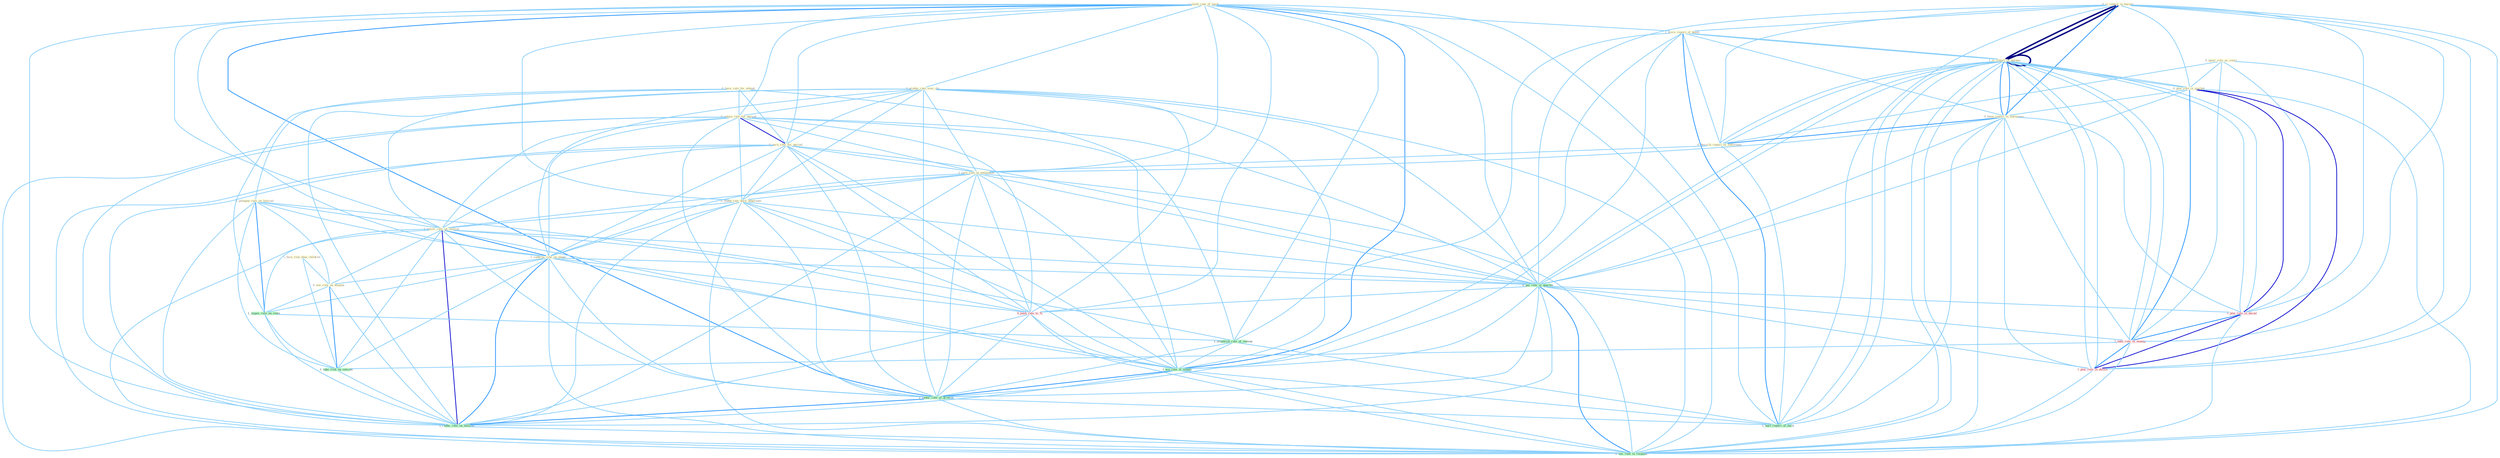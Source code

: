 Graph G{ 
    node
    [shape=polygon,style=filled,width=.5,height=.06,color="#BDFCC9",fixedsize=true,fontsize=4,
    fontcolor="#2f4f4f"];
    {node
    [color="#ffffe0", fontcolor="#8b7d6b"] "1_slash_rate_of_taxat " "0_is_report_in_bureau " "1_were_report_of_death " "0_have_rule_for_attend " "0_produc_rate_over_dai " "1_face_risk_than_children " "0_ignor_role_as_sourc " "1_is_report_in_bureau " "0_retain_rate_for_period " "0_earn_rate_for_period " "1_postpon_rule_on_lawsuit " "0_plai_role_in_market " "0_been_report_in_entitynam " "0_describ_report_as_entitynam " "1_is_report_in_bureau " "1_turn_rate_at_entitynam " "0_found_rate_dure_othernum " "1_lower_rate_on_million " "1_confirm_rate_on_paper " "0_see_risk_on_dimens "}
{node [color="#fff0f5", fontcolor="#b22222"] "0_push_rate_to_% " "1_plai_role_in_decad " "1_take_role_in_manag " "1_plai_role_in_declin "}
edge [color="#B0E2FF"];

	"1_slash_rate_of_taxat " -- "1_were_report_of_death " [w="1", color="#87cefa" ];
	"1_slash_rate_of_taxat " -- "0_produc_rate_over_dai " [w="1", color="#87cefa" ];
	"1_slash_rate_of_taxat " -- "0_retain_rate_for_period " [w="1", color="#87cefa" ];
	"1_slash_rate_of_taxat " -- "0_earn_rate_for_period " [w="1", color="#87cefa" ];
	"1_slash_rate_of_taxat " -- "1_turn_rate_at_entitynam " [w="1", color="#87cefa" ];
	"1_slash_rate_of_taxat " -- "0_found_rate_dure_othernum " [w="1", color="#87cefa" ];
	"1_slash_rate_of_taxat " -- "1_lower_rate_on_million " [w="1", color="#87cefa" ];
	"1_slash_rate_of_taxat " -- "1_confirm_rate_on_paper " [w="1", color="#87cefa" ];
	"1_slash_rate_of_taxat " -- "0_pai_rate_in_quarter " [w="1", color="#87cefa" ];
	"1_slash_rate_of_taxat " -- "0_push_rate_to_% " [w="1", color="#87cefa" ];
	"1_slash_rate_of_taxat " -- "1_establish_rule_of_immun " [w="1", color="#87cefa" ];
	"1_slash_rate_of_taxat " -- "1_wa_rate_of_month " [w="2", color="#1e90ff" , len=0.8];
	"1_slash_rate_of_taxat " -- "1_reduc_rate_of_growth " [w="2", color="#1e90ff" , len=0.8];
	"1_slash_rate_of_taxat " -- "1_reduc_rate_on_million " [w="1", color="#87cefa" ];
	"1_slash_rate_of_taxat " -- "1_hurt_report_of_earn " [w="1", color="#87cefa" ];
	"1_slash_rate_of_taxat " -- "0_eas_rate_in_respons " [w="1", color="#87cefa" ];
	"0_is_report_in_bureau " -- "1_were_report_of_death " [w="1", color="#87cefa" ];
	"0_is_report_in_bureau " -- "1_is_report_in_bureau " [w="4", style=bold, color="#000080", len=0.4];
	"0_is_report_in_bureau " -- "0_plai_role_in_market " [w="1", color="#87cefa" ];
	"0_is_report_in_bureau " -- "0_been_report_in_entitynam " [w="2", color="#1e90ff" , len=0.8];
	"0_is_report_in_bureau " -- "0_describ_report_as_entitynam " [w="1", color="#87cefa" ];
	"0_is_report_in_bureau " -- "1_is_report_in_bureau " [w="4", style=bold, color="#000080", len=0.4];
	"0_is_report_in_bureau " -- "0_pai_rate_in_quarter " [w="1", color="#87cefa" ];
	"0_is_report_in_bureau " -- "1_plai_role_in_decad " [w="1", color="#87cefa" ];
	"0_is_report_in_bureau " -- "1_take_role_in_manag " [w="1", color="#87cefa" ];
	"0_is_report_in_bureau " -- "1_plai_role_in_declin " [w="1", color="#87cefa" ];
	"0_is_report_in_bureau " -- "1_hurt_report_of_earn " [w="1", color="#87cefa" ];
	"0_is_report_in_bureau " -- "0_eas_rate_in_respons " [w="1", color="#87cefa" ];
	"1_were_report_of_death " -- "1_is_report_in_bureau " [w="1", color="#87cefa" ];
	"1_were_report_of_death " -- "0_been_report_in_entitynam " [w="1", color="#87cefa" ];
	"1_were_report_of_death " -- "0_describ_report_as_entitynam " [w="1", color="#87cefa" ];
	"1_were_report_of_death " -- "1_is_report_in_bureau " [w="1", color="#87cefa" ];
	"1_were_report_of_death " -- "1_establish_rule_of_immun " [w="1", color="#87cefa" ];
	"1_were_report_of_death " -- "1_wa_rate_of_month " [w="1", color="#87cefa" ];
	"1_were_report_of_death " -- "1_reduc_rate_of_growth " [w="1", color="#87cefa" ];
	"1_were_report_of_death " -- "1_hurt_report_of_earn " [w="2", color="#1e90ff" , len=0.8];
	"0_have_rule_for_attend " -- "0_retain_rate_for_period " [w="1", color="#87cefa" ];
	"0_have_rule_for_attend " -- "0_earn_rate_for_period " [w="1", color="#87cefa" ];
	"0_have_rule_for_attend " -- "1_postpon_rule_on_lawsuit " [w="1", color="#87cefa" ];
	"0_have_rule_for_attend " -- "1_impos_rule_on_state " [w="1", color="#87cefa" ];
	"0_have_rule_for_attend " -- "1_establish_rule_of_immun " [w="1", color="#87cefa" ];
	"0_produc_rate_over_dai " -- "0_retain_rate_for_period " [w="1", color="#87cefa" ];
	"0_produc_rate_over_dai " -- "0_earn_rate_for_period " [w="1", color="#87cefa" ];
	"0_produc_rate_over_dai " -- "1_turn_rate_at_entitynam " [w="1", color="#87cefa" ];
	"0_produc_rate_over_dai " -- "0_found_rate_dure_othernum " [w="1", color="#87cefa" ];
	"0_produc_rate_over_dai " -- "1_lower_rate_on_million " [w="1", color="#87cefa" ];
	"0_produc_rate_over_dai " -- "1_confirm_rate_on_paper " [w="1", color="#87cefa" ];
	"0_produc_rate_over_dai " -- "0_pai_rate_in_quarter " [w="1", color="#87cefa" ];
	"0_produc_rate_over_dai " -- "0_push_rate_to_% " [w="1", color="#87cefa" ];
	"0_produc_rate_over_dai " -- "1_wa_rate_of_month " [w="1", color="#87cefa" ];
	"0_produc_rate_over_dai " -- "1_reduc_rate_of_growth " [w="1", color="#87cefa" ];
	"0_produc_rate_over_dai " -- "1_reduc_rate_on_million " [w="1", color="#87cefa" ];
	"0_produc_rate_over_dai " -- "0_eas_rate_in_respons " [w="1", color="#87cefa" ];
	"1_face_risk_than_children " -- "0_see_risk_on_dimens " [w="1", color="#87cefa" ];
	"1_face_risk_than_children " -- "1_take_risk_on_outcom " [w="1", color="#87cefa" ];
	"0_ignor_role_as_sourc " -- "0_plai_role_in_market " [w="1", color="#87cefa" ];
	"0_ignor_role_as_sourc " -- "0_describ_report_as_entitynam " [w="1", color="#87cefa" ];
	"0_ignor_role_as_sourc " -- "1_plai_role_in_decad " [w="1", color="#87cefa" ];
	"0_ignor_role_as_sourc " -- "1_take_role_in_manag " [w="1", color="#87cefa" ];
	"0_ignor_role_as_sourc " -- "1_plai_role_in_declin " [w="1", color="#87cefa" ];
	"1_is_report_in_bureau " -- "0_plai_role_in_market " [w="1", color="#87cefa" ];
	"1_is_report_in_bureau " -- "0_been_report_in_entitynam " [w="2", color="#1e90ff" , len=0.8];
	"1_is_report_in_bureau " -- "0_describ_report_as_entitynam " [w="1", color="#87cefa" ];
	"1_is_report_in_bureau " -- "1_is_report_in_bureau " [w="4", style=bold, color="#000080", len=0.4];
	"1_is_report_in_bureau " -- "0_pai_rate_in_quarter " [w="1", color="#87cefa" ];
	"1_is_report_in_bureau " -- "1_plai_role_in_decad " [w="1", color="#87cefa" ];
	"1_is_report_in_bureau " -- "1_take_role_in_manag " [w="1", color="#87cefa" ];
	"1_is_report_in_bureau " -- "1_plai_role_in_declin " [w="1", color="#87cefa" ];
	"1_is_report_in_bureau " -- "1_hurt_report_of_earn " [w="1", color="#87cefa" ];
	"1_is_report_in_bureau " -- "0_eas_rate_in_respons " [w="1", color="#87cefa" ];
	"0_retain_rate_for_period " -- "0_earn_rate_for_period " [w="3", color="#0000cd" , len=0.6];
	"0_retain_rate_for_period " -- "1_turn_rate_at_entitynam " [w="1", color="#87cefa" ];
	"0_retain_rate_for_period " -- "0_found_rate_dure_othernum " [w="1", color="#87cefa" ];
	"0_retain_rate_for_period " -- "1_lower_rate_on_million " [w="1", color="#87cefa" ];
	"0_retain_rate_for_period " -- "1_confirm_rate_on_paper " [w="1", color="#87cefa" ];
	"0_retain_rate_for_period " -- "0_pai_rate_in_quarter " [w="1", color="#87cefa" ];
	"0_retain_rate_for_period " -- "0_push_rate_to_% " [w="1", color="#87cefa" ];
	"0_retain_rate_for_period " -- "1_wa_rate_of_month " [w="1", color="#87cefa" ];
	"0_retain_rate_for_period " -- "1_reduc_rate_of_growth " [w="1", color="#87cefa" ];
	"0_retain_rate_for_period " -- "1_reduc_rate_on_million " [w="1", color="#87cefa" ];
	"0_retain_rate_for_period " -- "0_eas_rate_in_respons " [w="1", color="#87cefa" ];
	"0_earn_rate_for_period " -- "1_turn_rate_at_entitynam " [w="1", color="#87cefa" ];
	"0_earn_rate_for_period " -- "0_found_rate_dure_othernum " [w="1", color="#87cefa" ];
	"0_earn_rate_for_period " -- "1_lower_rate_on_million " [w="1", color="#87cefa" ];
	"0_earn_rate_for_period " -- "1_confirm_rate_on_paper " [w="1", color="#87cefa" ];
	"0_earn_rate_for_period " -- "0_pai_rate_in_quarter " [w="1", color="#87cefa" ];
	"0_earn_rate_for_period " -- "0_push_rate_to_% " [w="1", color="#87cefa" ];
	"0_earn_rate_for_period " -- "1_wa_rate_of_month " [w="1", color="#87cefa" ];
	"0_earn_rate_for_period " -- "1_reduc_rate_of_growth " [w="1", color="#87cefa" ];
	"0_earn_rate_for_period " -- "1_reduc_rate_on_million " [w="1", color="#87cefa" ];
	"0_earn_rate_for_period " -- "0_eas_rate_in_respons " [w="1", color="#87cefa" ];
	"1_postpon_rule_on_lawsuit " -- "1_lower_rate_on_million " [w="1", color="#87cefa" ];
	"1_postpon_rule_on_lawsuit " -- "1_confirm_rate_on_paper " [w="1", color="#87cefa" ];
	"1_postpon_rule_on_lawsuit " -- "0_see_risk_on_dimens " [w="1", color="#87cefa" ];
	"1_postpon_rule_on_lawsuit " -- "1_impos_rule_on_state " [w="2", color="#1e90ff" , len=0.8];
	"1_postpon_rule_on_lawsuit " -- "1_take_risk_on_outcom " [w="1", color="#87cefa" ];
	"1_postpon_rule_on_lawsuit " -- "1_establish_rule_of_immun " [w="1", color="#87cefa" ];
	"1_postpon_rule_on_lawsuit " -- "1_reduc_rate_on_million " [w="1", color="#87cefa" ];
	"0_plai_role_in_market " -- "0_been_report_in_entitynam " [w="1", color="#87cefa" ];
	"0_plai_role_in_market " -- "1_is_report_in_bureau " [w="1", color="#87cefa" ];
	"0_plai_role_in_market " -- "0_pai_rate_in_quarter " [w="1", color="#87cefa" ];
	"0_plai_role_in_market " -- "1_plai_role_in_decad " [w="3", color="#0000cd" , len=0.6];
	"0_plai_role_in_market " -- "1_take_role_in_manag " [w="2", color="#1e90ff" , len=0.8];
	"0_plai_role_in_market " -- "1_plai_role_in_declin " [w="3", color="#0000cd" , len=0.6];
	"0_plai_role_in_market " -- "0_eas_rate_in_respons " [w="1", color="#87cefa" ];
	"0_been_report_in_entitynam " -- "0_describ_report_as_entitynam " [w="2", color="#1e90ff" , len=0.8];
	"0_been_report_in_entitynam " -- "1_is_report_in_bureau " [w="2", color="#1e90ff" , len=0.8];
	"0_been_report_in_entitynam " -- "1_turn_rate_at_entitynam " [w="1", color="#87cefa" ];
	"0_been_report_in_entitynam " -- "0_pai_rate_in_quarter " [w="1", color="#87cefa" ];
	"0_been_report_in_entitynam " -- "1_plai_role_in_decad " [w="1", color="#87cefa" ];
	"0_been_report_in_entitynam " -- "1_take_role_in_manag " [w="1", color="#87cefa" ];
	"0_been_report_in_entitynam " -- "1_plai_role_in_declin " [w="1", color="#87cefa" ];
	"0_been_report_in_entitynam " -- "1_hurt_report_of_earn " [w="1", color="#87cefa" ];
	"0_been_report_in_entitynam " -- "0_eas_rate_in_respons " [w="1", color="#87cefa" ];
	"0_describ_report_as_entitynam " -- "1_is_report_in_bureau " [w="1", color="#87cefa" ];
	"0_describ_report_as_entitynam " -- "1_turn_rate_at_entitynam " [w="1", color="#87cefa" ];
	"0_describ_report_as_entitynam " -- "1_hurt_report_of_earn " [w="1", color="#87cefa" ];
	"1_is_report_in_bureau " -- "0_pai_rate_in_quarter " [w="1", color="#87cefa" ];
	"1_is_report_in_bureau " -- "1_plai_role_in_decad " [w="1", color="#87cefa" ];
	"1_is_report_in_bureau " -- "1_take_role_in_manag " [w="1", color="#87cefa" ];
	"1_is_report_in_bureau " -- "1_plai_role_in_declin " [w="1", color="#87cefa" ];
	"1_is_report_in_bureau " -- "1_hurt_report_of_earn " [w="1", color="#87cefa" ];
	"1_is_report_in_bureau " -- "0_eas_rate_in_respons " [w="1", color="#87cefa" ];
	"1_turn_rate_at_entitynam " -- "0_found_rate_dure_othernum " [w="1", color="#87cefa" ];
	"1_turn_rate_at_entitynam " -- "1_lower_rate_on_million " [w="1", color="#87cefa" ];
	"1_turn_rate_at_entitynam " -- "1_confirm_rate_on_paper " [w="1", color="#87cefa" ];
	"1_turn_rate_at_entitynam " -- "0_pai_rate_in_quarter " [w="1", color="#87cefa" ];
	"1_turn_rate_at_entitynam " -- "0_push_rate_to_% " [w="1", color="#87cefa" ];
	"1_turn_rate_at_entitynam " -- "1_wa_rate_of_month " [w="1", color="#87cefa" ];
	"1_turn_rate_at_entitynam " -- "1_reduc_rate_of_growth " [w="1", color="#87cefa" ];
	"1_turn_rate_at_entitynam " -- "1_reduc_rate_on_million " [w="1", color="#87cefa" ];
	"1_turn_rate_at_entitynam " -- "0_eas_rate_in_respons " [w="1", color="#87cefa" ];
	"0_found_rate_dure_othernum " -- "1_lower_rate_on_million " [w="1", color="#87cefa" ];
	"0_found_rate_dure_othernum " -- "1_confirm_rate_on_paper " [w="1", color="#87cefa" ];
	"0_found_rate_dure_othernum " -- "0_pai_rate_in_quarter " [w="1", color="#87cefa" ];
	"0_found_rate_dure_othernum " -- "0_push_rate_to_% " [w="1", color="#87cefa" ];
	"0_found_rate_dure_othernum " -- "1_wa_rate_of_month " [w="1", color="#87cefa" ];
	"0_found_rate_dure_othernum " -- "1_reduc_rate_of_growth " [w="1", color="#87cefa" ];
	"0_found_rate_dure_othernum " -- "1_reduc_rate_on_million " [w="1", color="#87cefa" ];
	"0_found_rate_dure_othernum " -- "0_eas_rate_in_respons " [w="1", color="#87cefa" ];
	"1_lower_rate_on_million " -- "1_confirm_rate_on_paper " [w="2", color="#1e90ff" , len=0.8];
	"1_lower_rate_on_million " -- "0_see_risk_on_dimens " [w="1", color="#87cefa" ];
	"1_lower_rate_on_million " -- "1_impos_rule_on_state " [w="1", color="#87cefa" ];
	"1_lower_rate_on_million " -- "0_pai_rate_in_quarter " [w="1", color="#87cefa" ];
	"1_lower_rate_on_million " -- "0_push_rate_to_% " [w="1", color="#87cefa" ];
	"1_lower_rate_on_million " -- "1_take_risk_on_outcom " [w="1", color="#87cefa" ];
	"1_lower_rate_on_million " -- "1_wa_rate_of_month " [w="1", color="#87cefa" ];
	"1_lower_rate_on_million " -- "1_reduc_rate_of_growth " [w="1", color="#87cefa" ];
	"1_lower_rate_on_million " -- "1_reduc_rate_on_million " [w="3", color="#0000cd" , len=0.6];
	"1_lower_rate_on_million " -- "0_eas_rate_in_respons " [w="1", color="#87cefa" ];
	"1_confirm_rate_on_paper " -- "0_see_risk_on_dimens " [w="1", color="#87cefa" ];
	"1_confirm_rate_on_paper " -- "1_impos_rule_on_state " [w="1", color="#87cefa" ];
	"1_confirm_rate_on_paper " -- "0_pai_rate_in_quarter " [w="1", color="#87cefa" ];
	"1_confirm_rate_on_paper " -- "0_push_rate_to_% " [w="1", color="#87cefa" ];
	"1_confirm_rate_on_paper " -- "1_take_risk_on_outcom " [w="1", color="#87cefa" ];
	"1_confirm_rate_on_paper " -- "1_wa_rate_of_month " [w="1", color="#87cefa" ];
	"1_confirm_rate_on_paper " -- "1_reduc_rate_of_growth " [w="1", color="#87cefa" ];
	"1_confirm_rate_on_paper " -- "1_reduc_rate_on_million " [w="2", color="#1e90ff" , len=0.8];
	"1_confirm_rate_on_paper " -- "0_eas_rate_in_respons " [w="1", color="#87cefa" ];
	"0_see_risk_on_dimens " -- "1_impos_rule_on_state " [w="1", color="#87cefa" ];
	"0_see_risk_on_dimens " -- "1_take_risk_on_outcom " [w="2", color="#1e90ff" , len=0.8];
	"0_see_risk_on_dimens " -- "1_reduc_rate_on_million " [w="1", color="#87cefa" ];
	"1_impos_rule_on_state " -- "1_take_risk_on_outcom " [w="1", color="#87cefa" ];
	"1_impos_rule_on_state " -- "1_establish_rule_of_immun " [w="1", color="#87cefa" ];
	"1_impos_rule_on_state " -- "1_reduc_rate_on_million " [w="1", color="#87cefa" ];
	"0_pai_rate_in_quarter " -- "0_push_rate_to_% " [w="1", color="#87cefa" ];
	"0_pai_rate_in_quarter " -- "1_plai_role_in_decad " [w="1", color="#87cefa" ];
	"0_pai_rate_in_quarter " -- "1_take_role_in_manag " [w="1", color="#87cefa" ];
	"0_pai_rate_in_quarter " -- "1_plai_role_in_declin " [w="1", color="#87cefa" ];
	"0_pai_rate_in_quarter " -- "1_wa_rate_of_month " [w="1", color="#87cefa" ];
	"0_pai_rate_in_quarter " -- "1_reduc_rate_of_growth " [w="1", color="#87cefa" ];
	"0_pai_rate_in_quarter " -- "1_reduc_rate_on_million " [w="1", color="#87cefa" ];
	"0_pai_rate_in_quarter " -- "0_eas_rate_in_respons " [w="2", color="#1e90ff" , len=0.8];
	"0_push_rate_to_% " -- "1_wa_rate_of_month " [w="1", color="#87cefa" ];
	"0_push_rate_to_% " -- "1_reduc_rate_of_growth " [w="1", color="#87cefa" ];
	"0_push_rate_to_% " -- "1_reduc_rate_on_million " [w="1", color="#87cefa" ];
	"0_push_rate_to_% " -- "0_eas_rate_in_respons " [w="1", color="#87cefa" ];
	"1_plai_role_in_decad " -- "1_take_role_in_manag " [w="2", color="#1e90ff" , len=0.8];
	"1_plai_role_in_decad " -- "1_plai_role_in_declin " [w="3", color="#0000cd" , len=0.6];
	"1_plai_role_in_decad " -- "0_eas_rate_in_respons " [w="1", color="#87cefa" ];
	"1_take_role_in_manag " -- "1_take_risk_on_outcom " [w="1", color="#87cefa" ];
	"1_take_role_in_manag " -- "1_plai_role_in_declin " [w="2", color="#1e90ff" , len=0.8];
	"1_take_role_in_manag " -- "0_eas_rate_in_respons " [w="1", color="#87cefa" ];
	"1_take_risk_on_outcom " -- "1_reduc_rate_on_million " [w="1", color="#87cefa" ];
	"1_establish_rule_of_immun " -- "1_wa_rate_of_month " [w="1", color="#87cefa" ];
	"1_establish_rule_of_immun " -- "1_reduc_rate_of_growth " [w="1", color="#87cefa" ];
	"1_establish_rule_of_immun " -- "1_hurt_report_of_earn " [w="1", color="#87cefa" ];
	"1_plai_role_in_declin " -- "0_eas_rate_in_respons " [w="1", color="#87cefa" ];
	"1_wa_rate_of_month " -- "1_reduc_rate_of_growth " [w="2", color="#1e90ff" , len=0.8];
	"1_wa_rate_of_month " -- "1_reduc_rate_on_million " [w="1", color="#87cefa" ];
	"1_wa_rate_of_month " -- "1_hurt_report_of_earn " [w="1", color="#87cefa" ];
	"1_wa_rate_of_month " -- "0_eas_rate_in_respons " [w="1", color="#87cefa" ];
	"1_reduc_rate_of_growth " -- "1_reduc_rate_on_million " [w="2", color="#1e90ff" , len=0.8];
	"1_reduc_rate_of_growth " -- "1_hurt_report_of_earn " [w="1", color="#87cefa" ];
	"1_reduc_rate_of_growth " -- "0_eas_rate_in_respons " [w="1", color="#87cefa" ];
	"1_reduc_rate_on_million " -- "0_eas_rate_in_respons " [w="1", color="#87cefa" ];
}
